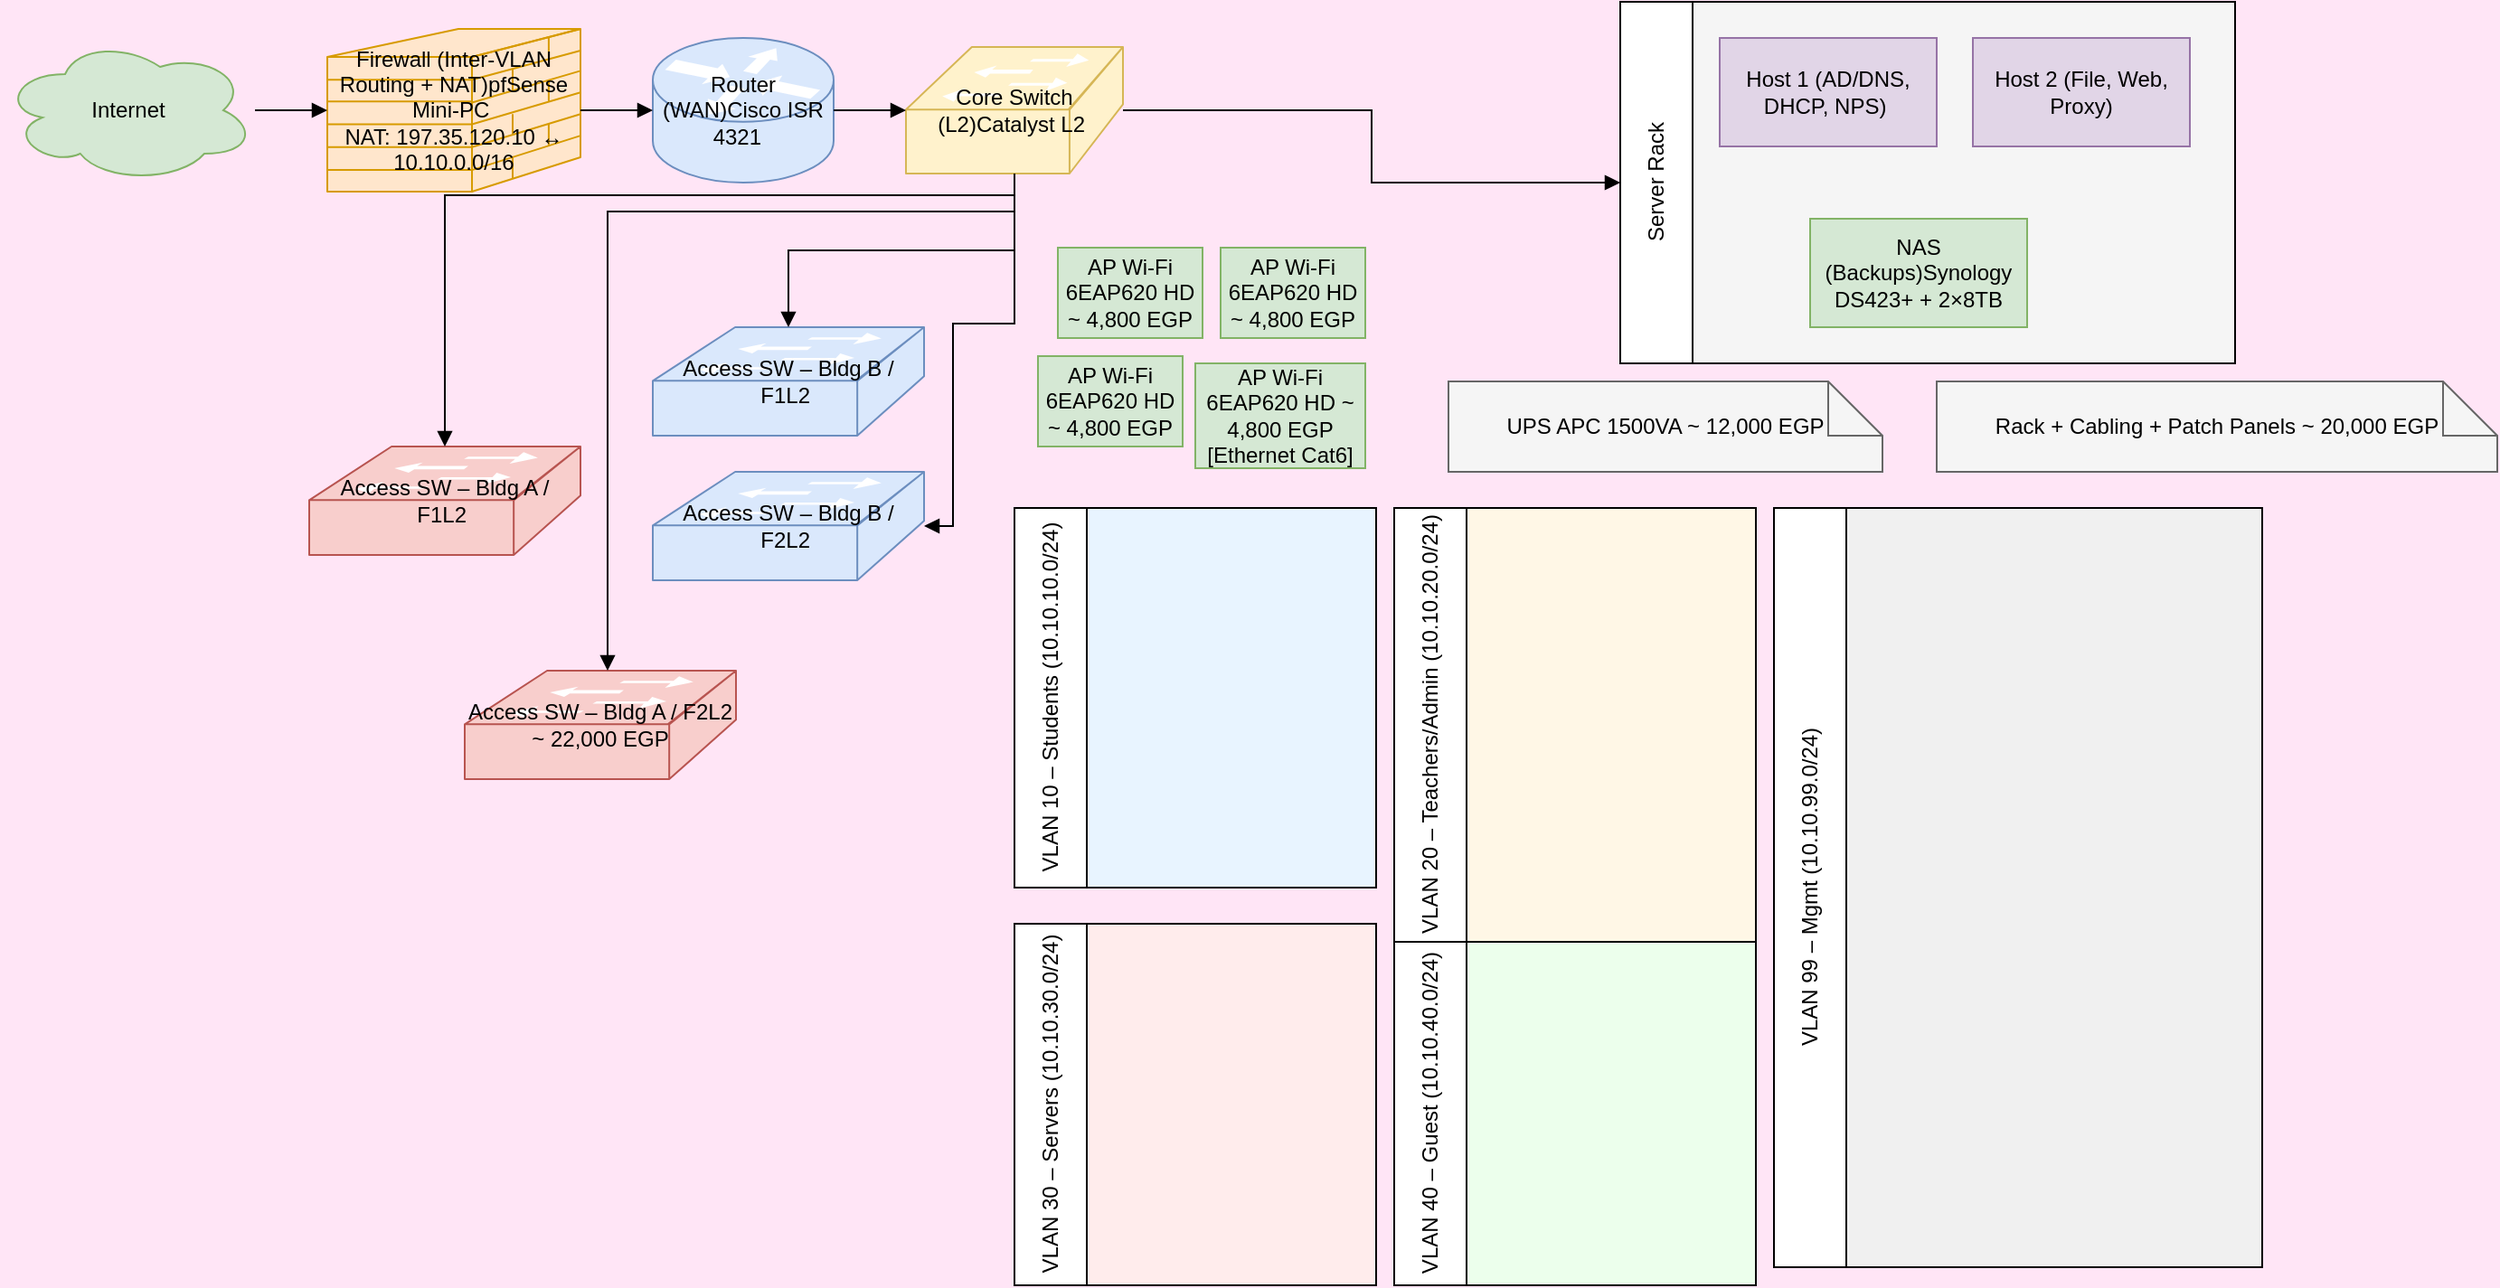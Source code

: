 <mxfile version="28.0.6">
  <diagram name="01 - Logical Network Diagram" id="oKCcOgt2sBsXEdx-xRA4">
    <mxGraphModel dx="980" dy="705" grid="0" gridSize="10" guides="1" tooltips="1" connect="1" arrows="1" fold="1" page="1" pageScale="1" pageWidth="850" pageHeight="1100" background="light-dark(#FFE5F6,#121212)" math="0" shadow="0">
      <root>
        <mxCell id="0" />
        <mxCell id="1" parent="0" />
        <mxCell id="xiMllIlxYElswwuMJ1gE-1" value="Internet" style="shape=cloud;whiteSpace=wrap;html=1;fillColor=#d5e8d4;strokeColor=#82b366;rounded=0;" vertex="1" parent="1">
          <mxGeometry x="40" y="60" width="140" height="80" as="geometry" />
        </mxCell>
        <mxCell id="xiMllIlxYElswwuMJ1gE-2" value="Firewall (Inter-VLAN Routing + NAT)pfSense Mini‑PC&amp;nbsp;&lt;div&gt;NAT: 197.35.120.10 ↔ 10.10.0.0/16&lt;/div&gt;" style="shape=mxgraph.cisco.security.firewall;whiteSpace=wrap;html=1;fillColor=#ffe6cc;strokeColor=#d79b00;rounded=0;" vertex="1" parent="1">
          <mxGeometry x="220" y="55" width="140" height="90" as="geometry" />
        </mxCell>
        <mxCell id="xiMllIlxYElswwuMJ1gE-3" value="Router (WAN)Cisco ISR 4321&amp;nbsp;&amp;nbsp;" style="shape=mxgraph.cisco.routers.router;whiteSpace=wrap;html=1;fillColor=#dae8fc;strokeColor=#6c8ebf;rounded=0;" vertex="1" parent="1">
          <mxGeometry x="400" y="60" width="100" height="80" as="geometry" />
        </mxCell>
        <mxCell id="xiMllIlxYElswwuMJ1gE-4" value="Core Switch (L2)Catalyst L2&amp;nbsp;" style="shape=mxgraph.cisco.switches.workgroup_switch;whiteSpace=wrap;html=1;fillColor=#fff2cc;strokeColor=#d6b656;rounded=0;" vertex="1" parent="1">
          <mxGeometry x="540" y="65" width="120" height="70" as="geometry" />
        </mxCell>
        <mxCell id="xiMllIlxYElswwuMJ1gE-5" value="Server Rack" style="shape=swimlane;rounded=0;html=1;horizontal=0;swimlaneFillColor=#f5f5f5;" vertex="1" parent="1">
          <mxGeometry x="935" y="40" width="340" height="200" as="geometry" />
        </mxCell>
        <mxCell id="xiMllIlxYElswwuMJ1gE-6" value="Host 1 (AD/DNS, DHCP, NPS)&amp;nbsp;" style="shape=mxgraph.cisco.servers.general_server;whiteSpace=wrap;html=1;fillColor=#e1d5e7;strokeColor=#9673a6;rounded=0;" vertex="1" parent="xiMllIlxYElswwuMJ1gE-5">
          <mxGeometry x="55" y="20" width="120" height="60" as="geometry" />
        </mxCell>
        <mxCell id="xiMllIlxYElswwuMJ1gE-7" value="Host 2 (File, Web, Proxy)" style="shape=mxgraph.cisco.servers.general_server;whiteSpace=wrap;html=1;fillColor=#e1d5e7;strokeColor=#9673a6;rounded=0;" vertex="1" parent="xiMllIlxYElswwuMJ1gE-5">
          <mxGeometry x="195" y="20" width="120" height="60" as="geometry" />
        </mxCell>
        <mxCell id="xiMllIlxYElswwuMJ1gE-8" value="NAS (Backups)Synology DS423+ + 2×8TB" style="shape=mxgraph.cisco.storage.storage_array;whiteSpace=wrap;html=1;fillColor=#d5e8d4;strokeColor=#82b366;rounded=0;" vertex="1" parent="xiMllIlxYElswwuMJ1gE-5">
          <mxGeometry x="105" y="120" width="120" height="60" as="geometry" />
        </mxCell>
        <mxCell id="xiMllIlxYElswwuMJ1gE-9" value="Access SW – Bldg A / F1L2&amp;nbsp;" style="shape=mxgraph.cisco.switches.workgroup_switch;whiteSpace=wrap;html=1;fillColor=#F8CECC;strokeColor=#B85450;rounded=0;" vertex="1" parent="1">
          <mxGeometry x="210" y="286" width="150" height="60" as="geometry" />
        </mxCell>
        <mxCell id="xiMllIlxYElswwuMJ1gE-10" value="Access SW – Bldg A / F2L2 ~ 22,000 EGP" style="shape=mxgraph.cisco.switches.workgroup_switch;whiteSpace=wrap;html=1;fillColor=light-dark(#F8CECC,#512D2B);strokeColor=#b85450;rounded=0;" vertex="1" parent="1">
          <mxGeometry x="296" y="410" width="150" height="60" as="geometry" />
        </mxCell>
        <mxCell id="xiMllIlxYElswwuMJ1gE-11" value="Access SW – Bldg B / F1L2&amp;nbsp;" style="shape=mxgraph.cisco.switches.workgroup_switch;whiteSpace=wrap;html=1;fillColor=#dae8fc;strokeColor=#6c8ebf;rounded=0;" vertex="1" parent="1">
          <mxGeometry x="400" y="220" width="150" height="60" as="geometry" />
        </mxCell>
        <mxCell id="xiMllIlxYElswwuMJ1gE-12" value="Access SW – Bldg B / F2L2&amp;nbsp;" style="shape=mxgraph.cisco.switches.workgroup_switch;whiteSpace=wrap;html=1;fillColor=#dae8fc;strokeColor=#6c8ebf;rounded=0;" vertex="1" parent="1">
          <mxGeometry x="400" y="300" width="150" height="60" as="geometry" />
        </mxCell>
        <mxCell id="xiMllIlxYElswwuMJ1gE-13" value="AP Wi‑Fi 6EAP620 HD ~ 4,800 EGP" style="shape=mxgraph.cisco.wireless.andor;whiteSpace=wrap;html=1;fillColor=#d5e8d4;strokeColor=#82b366;rounded=0;" vertex="1" parent="1">
          <mxGeometry x="613" y="236" width="80" height="50" as="geometry" />
        </mxCell>
        <mxCell id="xiMllIlxYElswwuMJ1gE-14" value="AP Wi‑Fi 6EAP620 HD ~ 4,800 EGP&lt;br&gt;[Ethernet Cat6]" style="shape=mxgraph.cisco.wireless.andor;whiteSpace=wrap;html=1;fillColor=#d5e8d4;strokeColor=#82b366;rounded=0;" vertex="1" parent="1">
          <mxGeometry x="700" y="240" width="94" height="58" as="geometry" />
        </mxCell>
        <mxCell id="xiMllIlxYElswwuMJ1gE-15" value="UPS APC 1500VA ~ 12,000 EGP" style="shape=note;whiteSpace=wrap;html=1;fillColor=#f5f5f5;strokeColor=#666666;rounded=0;" vertex="1" parent="1">
          <mxGeometry x="840" y="250" width="240" height="50" as="geometry" />
        </mxCell>
        <mxCell id="xiMllIlxYElswwuMJ1gE-16" value="Rack + Cabling + Patch Panels ~ 20,000 EGP" style="shape=note;whiteSpace=wrap;html=1;fillColor=#f5f5f5;strokeColor=#666666;rounded=0;" vertex="1" parent="1">
          <mxGeometry x="1110" y="250" width="310" height="50" as="geometry" />
        </mxCell>
        <mxCell id="xiMllIlxYElswwuMJ1gE-17" value="VLAN 10 – Students (10.10.10.0/24)" style="shape=swimlane;rounded=0;html=1;horizontal=0;swimlaneFillColor=#e8f4ff;" vertex="1" parent="1">
          <mxGeometry x="600" y="320" width="200" height="210" as="geometry" />
        </mxCell>
        <mxCell id="xiMllIlxYElswwuMJ1gE-18" value="VLAN 20 – Teachers/Admin (10.10.20.0/24)" style="shape=swimlane;rounded=0;html=1;horizontal=0;swimlaneFillColor=#fff7e6;" vertex="1" parent="1">
          <mxGeometry x="810" y="320" width="200" height="240" as="geometry" />
        </mxCell>
        <mxCell id="xiMllIlxYElswwuMJ1gE-19" value="VLAN 30 – Servers (10.10.30.0/24)" style="shape=swimlane;rounded=0;html=1;horizontal=0;swimlaneFillColor=#ffecec;" vertex="1" parent="1">
          <mxGeometry x="600" y="550" width="200" height="200" as="geometry" />
        </mxCell>
        <mxCell id="xiMllIlxYElswwuMJ1gE-20" value="VLAN 40 – Guest (10.10.40.0/24)" style="shape=swimlane;rounded=0;html=1;horizontal=0;swimlaneFillColor=#ecffec;" vertex="1" parent="1">
          <mxGeometry x="810" y="560" width="200" height="190" as="geometry" />
        </mxCell>
        <mxCell id="xiMllIlxYElswwuMJ1gE-21" value="VLAN 99 – Mgmt (10.10.99.0/24)" style="shape=swimlane;rounded=0;html=1;horizontal=0;swimlaneFillColor=#f0f0f0;" vertex="1" parent="1">
          <mxGeometry x="1020" y="320" width="270" height="420" as="geometry" />
        </mxCell>
        <mxCell id="xiMllIlxYElswwuMJ1gE-22" style="edgeStyle=orthogonalEdgeStyle;endArrow=block;html=1;rounded=0;" edge="1" parent="1" source="xiMllIlxYElswwuMJ1gE-1" target="xiMllIlxYElswwuMJ1gE-2">
          <mxGeometry relative="1" as="geometry" />
        </mxCell>
        <mxCell id="xiMllIlxYElswwuMJ1gE-23" style="edgeStyle=orthogonalEdgeStyle;endArrow=block;html=1;rounded=0;" edge="1" parent="1" source="xiMllIlxYElswwuMJ1gE-2" target="xiMllIlxYElswwuMJ1gE-3">
          <mxGeometry relative="1" as="geometry" />
        </mxCell>
        <mxCell id="xiMllIlxYElswwuMJ1gE-24" style="edgeStyle=orthogonalEdgeStyle;endArrow=block;html=1;rounded=0;" edge="1" parent="1" source="xiMllIlxYElswwuMJ1gE-3" target="xiMllIlxYElswwuMJ1gE-4">
          <mxGeometry relative="1" as="geometry" />
        </mxCell>
        <mxCell id="xiMllIlxYElswwuMJ1gE-25" style="edgeStyle=orthogonalEdgeStyle;endArrow=block;html=1;rounded=0;" edge="1" parent="1" source="xiMllIlxYElswwuMJ1gE-4" target="xiMllIlxYElswwuMJ1gE-9">
          <mxGeometry relative="1" as="geometry">
            <Array as="points">
              <mxPoint x="600" y="147" />
              <mxPoint x="285" y="147" />
            </Array>
          </mxGeometry>
        </mxCell>
        <mxCell id="xiMllIlxYElswwuMJ1gE-26" style="edgeStyle=orthogonalEdgeStyle;endArrow=block;html=1;rounded=0;" edge="1" parent="1" source="xiMllIlxYElswwuMJ1gE-4" target="xiMllIlxYElswwuMJ1gE-10">
          <mxGeometry relative="1" as="geometry">
            <Array as="points">
              <mxPoint x="600" y="156" />
              <mxPoint x="375" y="156" />
            </Array>
          </mxGeometry>
        </mxCell>
        <mxCell id="xiMllIlxYElswwuMJ1gE-27" style="edgeStyle=orthogonalEdgeStyle;endArrow=block;html=1;rounded=0;" edge="1" parent="1" source="xiMllIlxYElswwuMJ1gE-4" target="xiMllIlxYElswwuMJ1gE-11">
          <mxGeometry relative="1" as="geometry" />
        </mxCell>
        <mxCell id="xiMllIlxYElswwuMJ1gE-28" style="edgeStyle=orthogonalEdgeStyle;endArrow=block;html=1;rounded=0;" edge="1" parent="1" source="xiMllIlxYElswwuMJ1gE-4" target="xiMllIlxYElswwuMJ1gE-12">
          <mxGeometry relative="1" as="geometry">
            <Array as="points">
              <mxPoint x="600" y="218" />
              <mxPoint x="566" y="218" />
              <mxPoint x="566" y="330" />
            </Array>
          </mxGeometry>
        </mxCell>
        <mxCell id="xiMllIlxYElswwuMJ1gE-29" style="edgeStyle=orthogonalEdgeStyle;endArrow=block;html=1;rounded=0;" edge="1" parent="1" source="xiMllIlxYElswwuMJ1gE-4" target="xiMllIlxYElswwuMJ1gE-5">
          <mxGeometry relative="1" as="geometry" />
        </mxCell>
        <mxCell id="xiMllIlxYElswwuMJ1gE-31" value="AP Wi‑Fi 6EAP620 HD ~ 4,800 EGP" style="shape=mxgraph.cisco.wireless.andor;whiteSpace=wrap;html=1;fillColor=#d5e8d4;strokeColor=#82b366;rounded=0;" vertex="1" parent="1">
          <mxGeometry x="624" y="176" width="80" height="50" as="geometry" />
        </mxCell>
        <mxCell id="xiMllIlxYElswwuMJ1gE-33" value="AP Wi‑Fi 6EAP620 HD ~ 4,800 EGP" style="shape=mxgraph.cisco.wireless.andor;whiteSpace=wrap;html=1;fillColor=#d5e8d4;strokeColor=#82b366;rounded=0;" vertex="1" parent="1">
          <mxGeometry x="714" y="176" width="80" height="50" as="geometry" />
        </mxCell>
      </root>
    </mxGraphModel>
  </diagram>
</mxfile>
